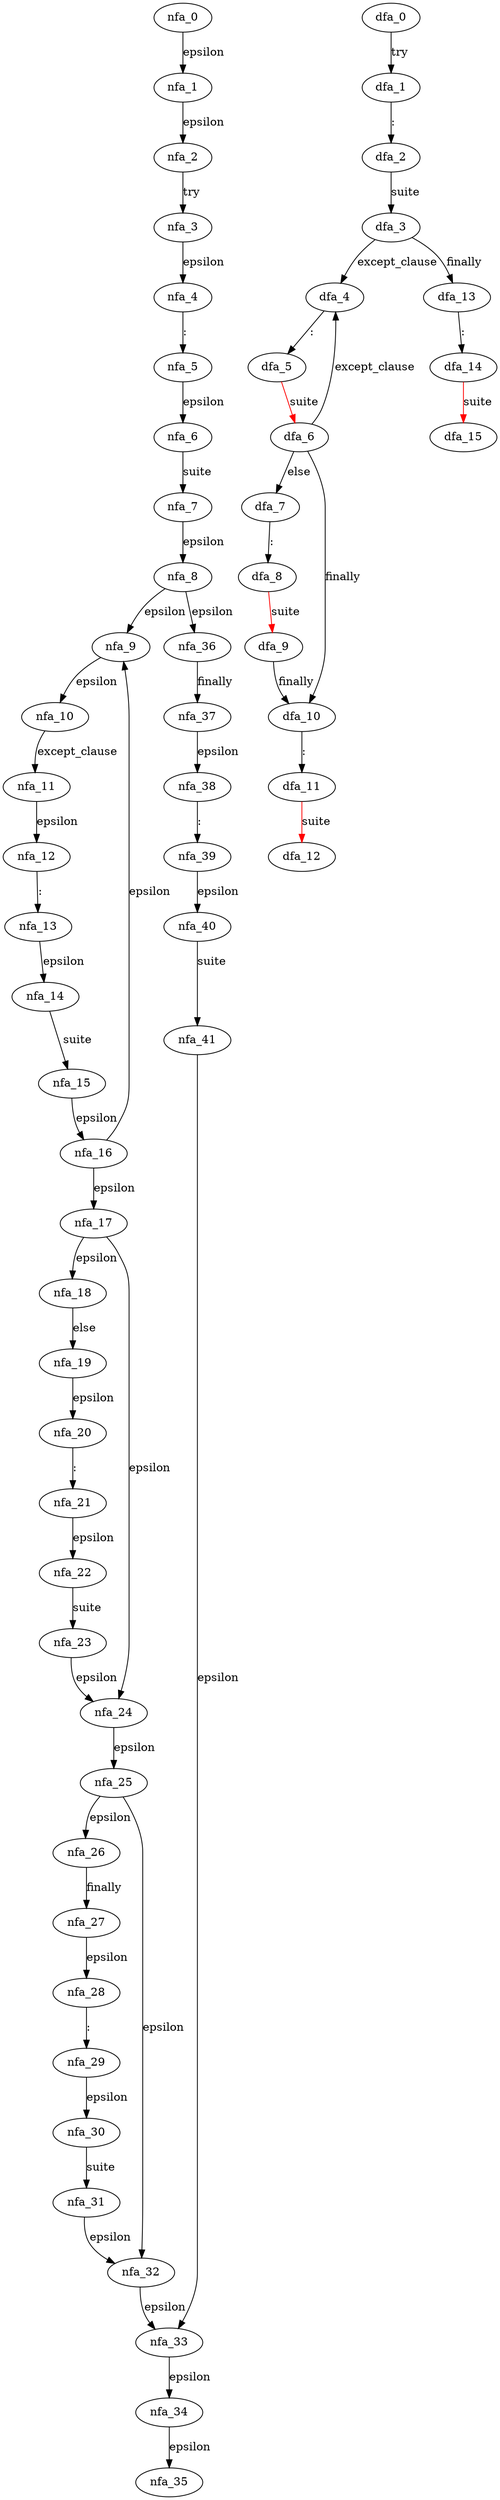 digraph try_stmt {
 subgraph try_stmt_nfa {
  nfa_0->nfa_1[label=epsilon]
  nfa_1->nfa_2[label=epsilon]
  nfa_2->nfa_3[label="try"]
  nfa_3->nfa_4[label=epsilon]
  nfa_4->nfa_5[label=":"]
  nfa_5->nfa_6[label=epsilon]
  nfa_6->nfa_7[label=suite]
  nfa_7->nfa_8[label=epsilon]
  nfa_8->nfa_9[label=epsilon]
  nfa_9->nfa_10[label=epsilon]
  nfa_10->nfa_11[label=except_clause]
  nfa_11->nfa_12[label=epsilon]
  nfa_12->nfa_13[label=":"]
  nfa_13->nfa_14[label=epsilon]
  nfa_14->nfa_15[label=suite]
  nfa_15->nfa_16[label=epsilon]
  nfa_16->nfa_9[label=epsilon]
  nfa_16->nfa_17[label=epsilon]
  nfa_17->nfa_18[label=epsilon]
  nfa_18->nfa_19[label="else"]
  nfa_19->nfa_20[label=epsilon]
  nfa_20->nfa_21[label=":"]
  nfa_21->nfa_22[label=epsilon]
  nfa_22->nfa_23[label=suite]
  nfa_23->nfa_24[label=epsilon]
  nfa_24->nfa_25[label=epsilon]
  nfa_25->nfa_26[label=epsilon]
  nfa_26->nfa_27[label="finally"]
  nfa_27->nfa_28[label=epsilon]
  nfa_28->nfa_29[label=":"]
  nfa_29->nfa_30[label=epsilon]
  nfa_30->nfa_31[label=suite]
  nfa_31->nfa_32[label=epsilon]
  nfa_32->nfa_33[label=epsilon]
  nfa_33->nfa_34[label=epsilon]
  nfa_34->nfa_35[label=epsilon]
  nfa_25->nfa_32[label=epsilon]
  nfa_17->nfa_24[label=epsilon]
  nfa_8->nfa_36[label=epsilon]
  nfa_36->nfa_37[label="finally"]
  nfa_37->nfa_38[label=epsilon]
  nfa_38->nfa_39[label=":"]
  nfa_39->nfa_40[label=epsilon]
  nfa_40->nfa_41[label=suite]
  nfa_41->nfa_33[label=epsilon]
  }
 subgraph try_stmt_dfa {
  dfa_0->dfa_1[label="try"]
  dfa_1->dfa_2[label=":"]
  dfa_2->dfa_3[label=suite]
  dfa_3->dfa_4[label=except_clause]
  dfa_4->dfa_5[label=":"]
  dfa_5->dfa_6[label=suite,color=red]
  dfa_6->dfa_4[label=except_clause]
  dfa_6->dfa_7[label="else"]
  dfa_7->dfa_8[label=":"]
  dfa_8->dfa_9[label=suite,color=red]
  dfa_9->dfa_10[label="finally"]
  dfa_10->dfa_11[label=":"]
  dfa_11->dfa_12[label=suite,color=red]
  dfa_6->dfa_10[label="finally"]
  dfa_3->dfa_13[label="finally"]
  dfa_13->dfa_14[label=":"]
  dfa_14->dfa_15[label=suite,color=red]
  }
}
